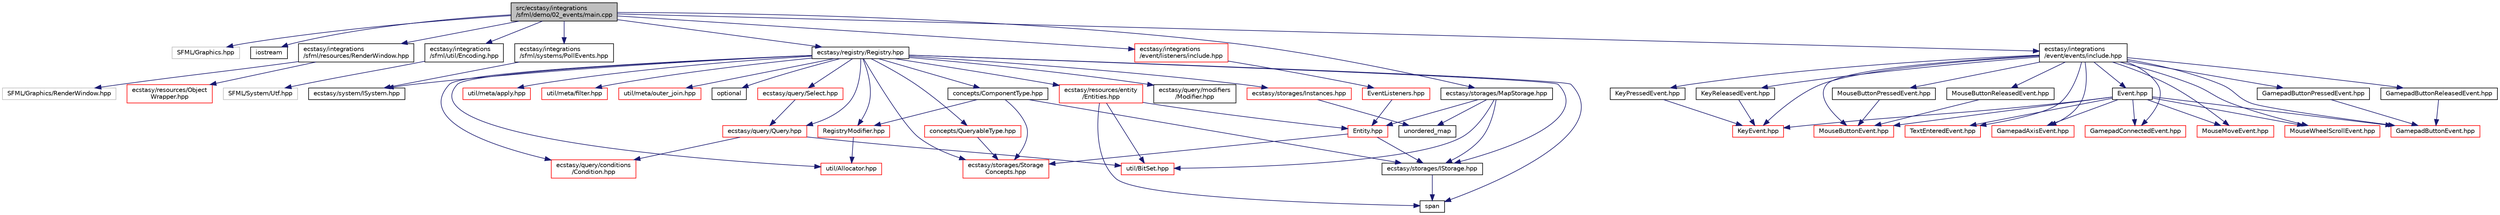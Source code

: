 digraph "src/ecstasy/integrations/sfml/demo/02_events/main.cpp"
{
 // LATEX_PDF_SIZE
  edge [fontname="Helvetica",fontsize="10",labelfontname="Helvetica",labelfontsize="10"];
  node [fontname="Helvetica",fontsize="10",shape=record];
  Node1 [label="src/ecstasy/integrations\l/sfml/demo/02_events/main.cpp",height=0.2,width=0.4,color="black", fillcolor="grey75", style="filled", fontcolor="black",tooltip=" "];
  Node1 -> Node2 [color="midnightblue",fontsize="10",style="solid",fontname="Helvetica"];
  Node2 [label="SFML/Graphics.hpp",height=0.2,width=0.4,color="grey75", fillcolor="white", style="filled",tooltip=" "];
  Node1 -> Node3 [color="midnightblue",fontsize="10",style="solid",fontname="Helvetica"];
  Node3 [label="iostream",height=0.2,width=0.4,color="black", fillcolor="white", style="filled",URL="/home/runner/work/ecstasy/ecstasy/doc/external/cppreference-doxygen-web.tag.xml$cpp/header/iostream.html",tooltip=" "];
  Node1 -> Node4 [color="midnightblue",fontsize="10",style="solid",fontname="Helvetica"];
  Node4 [label="ecstasy/integrations\l/sfml/resources/RenderWindow.hpp",height=0.2,width=0.4,color="black", fillcolor="white", style="filled",URL="$_render_window_8hpp.html",tooltip=" "];
  Node4 -> Node5 [color="midnightblue",fontsize="10",style="solid",fontname="Helvetica"];
  Node5 [label="SFML/Graphics/RenderWindow.hpp",height=0.2,width=0.4,color="grey75", fillcolor="white", style="filled",tooltip=" "];
  Node4 -> Node6 [color="midnightblue",fontsize="10",style="solid",fontname="Helvetica"];
  Node6 [label="ecstasy/resources/Object\lWrapper.hpp",height=0.2,width=0.4,color="red", fillcolor="white", style="filled",URL="$_object_wrapper_8hpp.html",tooltip=" "];
  Node1 -> Node8 [color="midnightblue",fontsize="10",style="solid",fontname="Helvetica"];
  Node8 [label="ecstasy/integrations\l/sfml/systems/PollEvents.hpp",height=0.2,width=0.4,color="black", fillcolor="white", style="filled",URL="$_poll_events_8hpp.html",tooltip=" "];
  Node8 -> Node9 [color="midnightblue",fontsize="10",style="solid",fontname="Helvetica"];
  Node9 [label="ecstasy/system/ISystem.hpp",height=0.2,width=0.4,color="black", fillcolor="white", style="filled",URL="$_i_system_8hpp.html",tooltip=" "];
  Node1 -> Node10 [color="midnightblue",fontsize="10",style="solid",fontname="Helvetica"];
  Node10 [label="ecstasy/integrations\l/sfml/util/Encoding.hpp",height=0.2,width=0.4,color="black", fillcolor="white", style="filled",URL="$_encoding_8hpp.html",tooltip=" "];
  Node10 -> Node11 [color="midnightblue",fontsize="10",style="solid",fontname="Helvetica"];
  Node11 [label="SFML/System/Utf.hpp",height=0.2,width=0.4,color="grey75", fillcolor="white", style="filled",tooltip=" "];
  Node1 -> Node12 [color="midnightblue",fontsize="10",style="solid",fontname="Helvetica"];
  Node12 [label="ecstasy/registry/Registry.hpp",height=0.2,width=0.4,color="black", fillcolor="white", style="filled",URL="$_registry_8hpp.html",tooltip=" "];
  Node12 -> Node13 [color="midnightblue",fontsize="10",style="solid",fontname="Helvetica"];
  Node13 [label="optional",height=0.2,width=0.4,color="black", fillcolor="white", style="filled",URL="/home/runner/work/ecstasy/ecstasy/doc/external/cppreference-doxygen-web.tag.xml$cpp/header/optional.html",tooltip=" "];
  Node12 -> Node14 [color="midnightblue",fontsize="10",style="solid",fontname="Helvetica"];
  Node14 [label="span",height=0.2,width=0.4,color="black", fillcolor="white", style="filled",URL="/home/runner/work/ecstasy/ecstasy/doc/external/cppreference-doxygen-web.tag.xml$cpp/header/span.html",tooltip=" "];
  Node12 -> Node15 [color="midnightblue",fontsize="10",style="solid",fontname="Helvetica"];
  Node15 [label="concepts/ComponentType.hpp",height=0.2,width=0.4,color="black", fillcolor="white", style="filled",URL="$_component_type_8hpp.html",tooltip=" "];
  Node15 -> Node16 [color="midnightblue",fontsize="10",style="solid",fontname="Helvetica"];
  Node16 [label="RegistryModifier.hpp",height=0.2,width=0.4,color="red", fillcolor="white", style="filled",URL="$_registry_modifier_8hpp.html",tooltip=" "];
  Node16 -> Node22 [color="midnightblue",fontsize="10",style="solid",fontname="Helvetica"];
  Node22 [label="util/Allocator.hpp",height=0.2,width=0.4,color="red", fillcolor="white", style="filled",URL="$_allocator_8hpp.html",tooltip=" "];
  Node15 -> Node25 [color="midnightblue",fontsize="10",style="solid",fontname="Helvetica"];
  Node25 [label="ecstasy/storages/IStorage.hpp",height=0.2,width=0.4,color="black", fillcolor="white", style="filled",URL="$_i_storage_8hpp.html",tooltip=" "];
  Node25 -> Node14 [color="midnightblue",fontsize="10",style="solid",fontname="Helvetica"];
  Node15 -> Node26 [color="midnightblue",fontsize="10",style="solid",fontname="Helvetica"];
  Node26 [label="ecstasy/storages/Storage\lConcepts.hpp",height=0.2,width=0.4,color="red", fillcolor="white", style="filled",URL="$_storage_concepts_8hpp.html",tooltip=" "];
  Node12 -> Node27 [color="midnightblue",fontsize="10",style="solid",fontname="Helvetica"];
  Node27 [label="concepts/QueryableType.hpp",height=0.2,width=0.4,color="red", fillcolor="white", style="filled",URL="$_queryable_type_8hpp.html",tooltip=" "];
  Node27 -> Node26 [color="midnightblue",fontsize="10",style="solid",fontname="Helvetica"];
  Node12 -> Node16 [color="midnightblue",fontsize="10",style="solid",fontname="Helvetica"];
  Node12 -> Node28 [color="midnightblue",fontsize="10",style="solid",fontname="Helvetica"];
  Node28 [label="ecstasy/query/Query.hpp",height=0.2,width=0.4,color="red", fillcolor="white", style="filled",URL="$_query_8hpp.html",tooltip=" "];
  Node28 -> Node32 [color="midnightblue",fontsize="10",style="solid",fontname="Helvetica"];
  Node32 [label="ecstasy/query/conditions\l/Condition.hpp",height=0.2,width=0.4,color="red", fillcolor="white", style="filled",URL="$conditions_2_condition_8hpp.html",tooltip=" "];
  Node28 -> Node34 [color="midnightblue",fontsize="10",style="solid",fontname="Helvetica"];
  Node34 [label="util/BitSet.hpp",height=0.2,width=0.4,color="red", fillcolor="white", style="filled",URL="$_bit_set_8hpp.html",tooltip=" "];
  Node12 -> Node43 [color="midnightblue",fontsize="10",style="solid",fontname="Helvetica"];
  Node43 [label="ecstasy/query/Select.hpp",height=0.2,width=0.4,color="red", fillcolor="white", style="filled",URL="$_select_8hpp.html",tooltip=" "];
  Node43 -> Node28 [color="midnightblue",fontsize="10",style="solid",fontname="Helvetica"];
  Node12 -> Node32 [color="midnightblue",fontsize="10",style="solid",fontname="Helvetica"];
  Node12 -> Node21 [color="midnightblue",fontsize="10",style="solid",fontname="Helvetica"];
  Node21 [label="ecstasy/query/modifiers\l/Modifier.hpp",height=0.2,width=0.4,color="black", fillcolor="white", style="filled",URL="$modifiers_2_modifier_8hpp.html",tooltip=" "];
  Node12 -> Node47 [color="midnightblue",fontsize="10",style="solid",fontname="Helvetica"];
  Node47 [label="ecstasy/resources/entity\l/Entities.hpp",height=0.2,width=0.4,color="red", fillcolor="white", style="filled",URL="$_entities_8hpp.html",tooltip=" "];
  Node47 -> Node14 [color="midnightblue",fontsize="10",style="solid",fontname="Helvetica"];
  Node47 -> Node48 [color="midnightblue",fontsize="10",style="solid",fontname="Helvetica"];
  Node48 [label="Entity.hpp",height=0.2,width=0.4,color="red", fillcolor="white", style="filled",URL="$_entity_8hpp.html",tooltip=" "];
  Node48 -> Node25 [color="midnightblue",fontsize="10",style="solid",fontname="Helvetica"];
  Node48 -> Node26 [color="midnightblue",fontsize="10",style="solid",fontname="Helvetica"];
  Node47 -> Node34 [color="midnightblue",fontsize="10",style="solid",fontname="Helvetica"];
  Node12 -> Node25 [color="midnightblue",fontsize="10",style="solid",fontname="Helvetica"];
  Node12 -> Node51 [color="midnightblue",fontsize="10",style="solid",fontname="Helvetica"];
  Node51 [label="ecstasy/storages/Instances.hpp",height=0.2,width=0.4,color="red", fillcolor="white", style="filled",URL="$_instances_8hpp.html",tooltip=" "];
  Node51 -> Node53 [color="midnightblue",fontsize="10",style="solid",fontname="Helvetica"];
  Node53 [label="unordered_map",height=0.2,width=0.4,color="black", fillcolor="white", style="filled",URL="/home/runner/work/ecstasy/ecstasy/doc/external/cppreference-doxygen-web.tag.xml$cpp/header/unordered_map.html",tooltip=" "];
  Node12 -> Node26 [color="midnightblue",fontsize="10",style="solid",fontname="Helvetica"];
  Node12 -> Node9 [color="midnightblue",fontsize="10",style="solid",fontname="Helvetica"];
  Node12 -> Node22 [color="midnightblue",fontsize="10",style="solid",fontname="Helvetica"];
  Node12 -> Node54 [color="midnightblue",fontsize="10",style="solid",fontname="Helvetica"];
  Node54 [label="util/meta/apply.hpp",height=0.2,width=0.4,color="red", fillcolor="white", style="filled",URL="$apply_8hpp.html",tooltip=" "];
  Node12 -> Node55 [color="midnightblue",fontsize="10",style="solid",fontname="Helvetica"];
  Node55 [label="util/meta/filter.hpp",height=0.2,width=0.4,color="red", fillcolor="white", style="filled",URL="$filter_8hpp.html",tooltip=" "];
  Node12 -> Node56 [color="midnightblue",fontsize="10",style="solid",fontname="Helvetica"];
  Node56 [label="util/meta/outer_join.hpp",height=0.2,width=0.4,color="red", fillcolor="white", style="filled",URL="$outer__join_8hpp.html",tooltip=" "];
  Node1 -> Node57 [color="midnightblue",fontsize="10",style="solid",fontname="Helvetica"];
  Node57 [label="ecstasy/storages/MapStorage.hpp",height=0.2,width=0.4,color="black", fillcolor="white", style="filled",URL="$_map_storage_8hpp.html",tooltip=" "];
  Node57 -> Node53 [color="midnightblue",fontsize="10",style="solid",fontname="Helvetica"];
  Node57 -> Node25 [color="midnightblue",fontsize="10",style="solid",fontname="Helvetica"];
  Node57 -> Node48 [color="midnightblue",fontsize="10",style="solid",fontname="Helvetica"];
  Node57 -> Node34 [color="midnightblue",fontsize="10",style="solid",fontname="Helvetica"];
  Node1 -> Node58 [color="midnightblue",fontsize="10",style="solid",fontname="Helvetica"];
  Node58 [label="ecstasy/integrations\l/event/events/include.hpp",height=0.2,width=0.4,color="black", fillcolor="white", style="filled",URL="$integrations_2event_2events_2include_8hpp.html",tooltip=" "];
  Node58 -> Node59 [color="midnightblue",fontsize="10",style="solid",fontname="Helvetica"];
  Node59 [label="Event.hpp",height=0.2,width=0.4,color="black", fillcolor="white", style="filled",URL="$_event_8hpp.html",tooltip=" "];
  Node59 -> Node60 [color="midnightblue",fontsize="10",style="solid",fontname="Helvetica"];
  Node60 [label="GamepadAxisEvent.hpp",height=0.2,width=0.4,color="red", fillcolor="white", style="filled",URL="$_gamepad_axis_event_8hpp.html",tooltip=" "];
  Node59 -> Node65 [color="midnightblue",fontsize="10",style="solid",fontname="Helvetica"];
  Node65 [label="GamepadButtonEvent.hpp",height=0.2,width=0.4,color="red", fillcolor="white", style="filled",URL="$_gamepad_button_event_8hpp.html",tooltip=" "];
  Node59 -> Node66 [color="midnightblue",fontsize="10",style="solid",fontname="Helvetica"];
  Node66 [label="GamepadConnectedEvent.hpp",height=0.2,width=0.4,color="red", fillcolor="white", style="filled",URL="$_gamepad_connected_event_8hpp.html",tooltip=" "];
  Node59 -> Node67 [color="midnightblue",fontsize="10",style="solid",fontname="Helvetica"];
  Node67 [label="KeyEvent.hpp",height=0.2,width=0.4,color="red", fillcolor="white", style="filled",URL="$_key_event_8hpp.html",tooltip=" "];
  Node59 -> Node69 [color="midnightblue",fontsize="10",style="solid",fontname="Helvetica"];
  Node69 [label="MouseButtonEvent.hpp",height=0.2,width=0.4,color="red", fillcolor="white", style="filled",URL="$_mouse_button_event_8hpp.html",tooltip=" "];
  Node59 -> Node72 [color="midnightblue",fontsize="10",style="solid",fontname="Helvetica"];
  Node72 [label="MouseMoveEvent.hpp",height=0.2,width=0.4,color="red", fillcolor="white", style="filled",URL="$_mouse_move_event_8hpp.html",tooltip=" "];
  Node59 -> Node73 [color="midnightblue",fontsize="10",style="solid",fontname="Helvetica"];
  Node73 [label="MouseWheelScrollEvent.hpp",height=0.2,width=0.4,color="red", fillcolor="white", style="filled",URL="$_mouse_wheel_scroll_event_8hpp.html",tooltip=" "];
  Node59 -> Node74 [color="midnightblue",fontsize="10",style="solid",fontname="Helvetica"];
  Node74 [label="TextEnteredEvent.hpp",height=0.2,width=0.4,color="red", fillcolor="white", style="filled",URL="$_text_entered_event_8hpp.html",tooltip=" "];
  Node58 -> Node60 [color="midnightblue",fontsize="10",style="solid",fontname="Helvetica"];
  Node58 -> Node65 [color="midnightblue",fontsize="10",style="solid",fontname="Helvetica"];
  Node58 -> Node75 [color="midnightblue",fontsize="10",style="solid",fontname="Helvetica"];
  Node75 [label="GamepadButtonPressedEvent.hpp",height=0.2,width=0.4,color="black", fillcolor="white", style="filled",URL="$_gamepad_button_pressed_event_8hpp.html",tooltip=" "];
  Node75 -> Node65 [color="midnightblue",fontsize="10",style="solid",fontname="Helvetica"];
  Node58 -> Node76 [color="midnightblue",fontsize="10",style="solid",fontname="Helvetica"];
  Node76 [label="GamepadButtonReleasedEvent.hpp",height=0.2,width=0.4,color="black", fillcolor="white", style="filled",URL="$_gamepad_button_released_event_8hpp.html",tooltip=" "];
  Node76 -> Node65 [color="midnightblue",fontsize="10",style="solid",fontname="Helvetica"];
  Node58 -> Node66 [color="midnightblue",fontsize="10",style="solid",fontname="Helvetica"];
  Node58 -> Node67 [color="midnightblue",fontsize="10",style="solid",fontname="Helvetica"];
  Node58 -> Node77 [color="midnightblue",fontsize="10",style="solid",fontname="Helvetica"];
  Node77 [label="KeyPressedEvent.hpp",height=0.2,width=0.4,color="black", fillcolor="white", style="filled",URL="$_key_pressed_event_8hpp.html",tooltip=" "];
  Node77 -> Node67 [color="midnightblue",fontsize="10",style="solid",fontname="Helvetica"];
  Node58 -> Node78 [color="midnightblue",fontsize="10",style="solid",fontname="Helvetica"];
  Node78 [label="KeyReleasedEvent.hpp",height=0.2,width=0.4,color="black", fillcolor="white", style="filled",URL="$_key_released_event_8hpp.html",tooltip=" "];
  Node78 -> Node67 [color="midnightblue",fontsize="10",style="solid",fontname="Helvetica"];
  Node58 -> Node69 [color="midnightblue",fontsize="10",style="solid",fontname="Helvetica"];
  Node58 -> Node79 [color="midnightblue",fontsize="10",style="solid",fontname="Helvetica"];
  Node79 [label="MouseButtonPressedEvent.hpp",height=0.2,width=0.4,color="black", fillcolor="white", style="filled",URL="$_mouse_button_pressed_event_8hpp.html",tooltip=" "];
  Node79 -> Node69 [color="midnightblue",fontsize="10",style="solid",fontname="Helvetica"];
  Node58 -> Node80 [color="midnightblue",fontsize="10",style="solid",fontname="Helvetica"];
  Node80 [label="MouseButtonReleasedEvent.hpp",height=0.2,width=0.4,color="black", fillcolor="white", style="filled",URL="$_mouse_button_released_event_8hpp.html",tooltip=" "];
  Node80 -> Node69 [color="midnightblue",fontsize="10",style="solid",fontname="Helvetica"];
  Node58 -> Node72 [color="midnightblue",fontsize="10",style="solid",fontname="Helvetica"];
  Node58 -> Node73 [color="midnightblue",fontsize="10",style="solid",fontname="Helvetica"];
  Node58 -> Node74 [color="midnightblue",fontsize="10",style="solid",fontname="Helvetica"];
  Node1 -> Node81 [color="midnightblue",fontsize="10",style="solid",fontname="Helvetica"];
  Node81 [label="ecstasy/integrations\l/event/listeners/include.hpp",height=0.2,width=0.4,color="red", fillcolor="white", style="filled",URL="$integrations_2event_2listeners_2include_8hpp.html",tooltip=" "];
  Node81 -> Node82 [color="midnightblue",fontsize="10",style="solid",fontname="Helvetica"];
  Node82 [label="EventListeners.hpp",height=0.2,width=0.4,color="red", fillcolor="white", style="filled",URL="$_event_listeners_8hpp.html",tooltip=" "];
  Node82 -> Node48 [color="midnightblue",fontsize="10",style="solid",fontname="Helvetica"];
}
